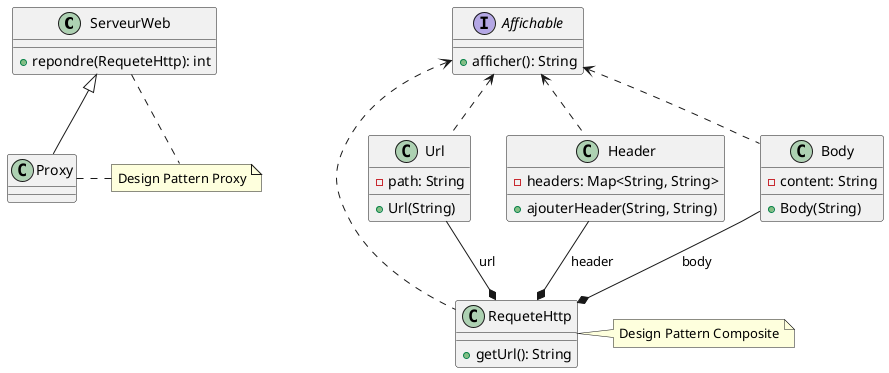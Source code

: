 @startuml ServeurWeb

class ServeurWeb {
     + repondre(RequeteHttp): int
}

class Proxy

class RequeteHttp {
     + getUrl(): String
}
note right: Design Pattern Composite

interface Affichable {
     + afficher(): String
}

class Url {
     - path: String
     + Url(String)
}

class Header {
     - headers: Map<String, String>
     + ajouterHeader(String, String)
}

class Body {
     - content: String
     + Body(String)
}

RequeteHttp .up.> Affichable
Url .up.> Affichable
Header .up.> Affichable
Body .up.> Affichable

Url -down-* RequeteHttp: url
Header -down-* RequeteHttp: header
Body -down-* RequeteHttp: body

Proxy -up-|> ServeurWeb
note "Design Pattern Proxy" as NoteProxy
Proxy .right. NoteProxy
ServeurWeb .right. NoteProxy

@enduml
